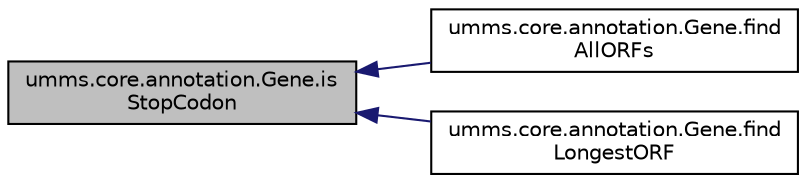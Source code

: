 digraph "umms.core.annotation.Gene.isStopCodon"
{
  edge [fontname="Helvetica",fontsize="10",labelfontname="Helvetica",labelfontsize="10"];
  node [fontname="Helvetica",fontsize="10",shape=record];
  rankdir="LR";
  Node1 [label="umms.core.annotation.Gene.is\lStopCodon",height=0.2,width=0.4,color="black", fillcolor="grey75", style="filled" fontcolor="black"];
  Node1 -> Node2 [dir="back",color="midnightblue",fontsize="10",style="solid",fontname="Helvetica"];
  Node2 [label="umms.core.annotation.Gene.find\lAllORFs",height=0.2,width=0.4,color="black", fillcolor="white", style="filled",URL="$classumms_1_1core_1_1annotation_1_1_gene.html#ab46b94429c37fa1d439ad495a19c9fbc"];
  Node1 -> Node3 [dir="back",color="midnightblue",fontsize="10",style="solid",fontname="Helvetica"];
  Node3 [label="umms.core.annotation.Gene.find\lLongestORF",height=0.2,width=0.4,color="black", fillcolor="white", style="filled",URL="$classumms_1_1core_1_1annotation_1_1_gene.html#a38b065832fc0ad12732919dc9877991a"];
}
